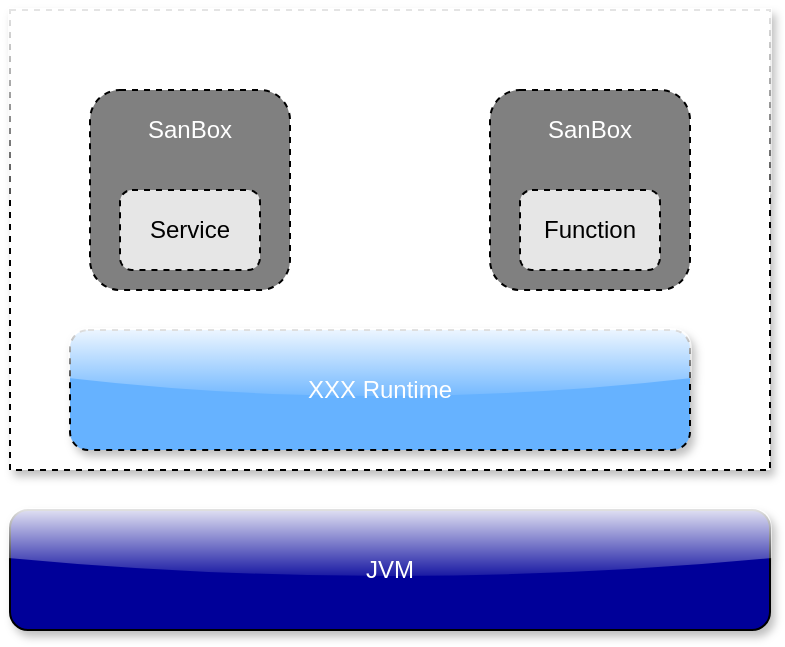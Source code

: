<mxfile version="14.6.13" type="device"><diagram id="oNk80NssX5qip0SEvnyo" name="第 1 页"><mxGraphModel dx="946" dy="642" grid="1" gridSize="10" guides="1" tooltips="1" connect="1" arrows="1" fold="1" page="1" pageScale="1" pageWidth="827" pageHeight="1169" math="0" shadow="0"><root><mxCell id="0"/><mxCell id="1" parent="0"/><mxCell id="jCI6BSvQx6N87qcY6DrS-1" value="JVM" style="rounded=1;whiteSpace=wrap;html=1;fontColor=#FFFFFF;fillColor=#000099;glass=1;shadow=1;" vertex="1" parent="1"><mxGeometry x="140" y="300" width="380" height="60" as="geometry"/></mxCell><mxCell id="jCI6BSvQx6N87qcY6DrS-3" value="" style="rounded=0;whiteSpace=wrap;html=1;shadow=1;glass=1;fontColor=#FFFFFF;gradientColor=none;fillColor=#FFFFFF;dashed=1;" vertex="1" parent="1"><mxGeometry x="140" y="50" width="380" height="230" as="geometry"/></mxCell><mxCell id="jCI6BSvQx6N87qcY6DrS-4" value="XXX Runtime" style="rounded=1;whiteSpace=wrap;html=1;shadow=1;glass=1;dashed=1;fontColor=#FFFFFF;gradientColor=none;fillColor=#66B2FF;" vertex="1" parent="1"><mxGeometry x="170" y="210" width="310" height="60" as="geometry"/></mxCell><mxCell id="jCI6BSvQx6N87qcY6DrS-5" value="" style="rounded=1;whiteSpace=wrap;html=1;shadow=0;glass=0;dashed=1;fontColor=#FFFFFF;fillColor=#808080;" vertex="1" parent="1"><mxGeometry x="180" y="90" width="100" height="100" as="geometry"/></mxCell><mxCell id="jCI6BSvQx6N87qcY6DrS-6" value="SanBox" style="text;html=1;strokeColor=none;fillColor=none;align=center;verticalAlign=middle;whiteSpace=wrap;rounded=0;shadow=1;glass=1;dashed=1;fontColor=#FFFFFF;" vertex="1" parent="1"><mxGeometry x="210" y="100" width="40" height="20" as="geometry"/></mxCell><mxCell id="jCI6BSvQx6N87qcY6DrS-7" value="Service" style="rounded=1;whiteSpace=wrap;html=1;shadow=0;glass=0;dashed=1;gradientColor=none;fillColor=#E6E6E6;" vertex="1" parent="1"><mxGeometry x="195" y="140" width="70" height="40" as="geometry"/></mxCell><mxCell id="jCI6BSvQx6N87qcY6DrS-8" value="" style="rounded=1;whiteSpace=wrap;html=1;shadow=0;glass=0;dashed=1;fontColor=#FFFFFF;fillColor=#808080;" vertex="1" parent="1"><mxGeometry x="380" y="90" width="100" height="100" as="geometry"/></mxCell><mxCell id="jCI6BSvQx6N87qcY6DrS-9" value="SanBox" style="text;html=1;strokeColor=none;fillColor=none;align=center;verticalAlign=middle;whiteSpace=wrap;rounded=0;shadow=1;glass=1;dashed=1;fontColor=#FFFFFF;" vertex="1" parent="1"><mxGeometry x="410" y="100" width="40" height="20" as="geometry"/></mxCell><mxCell id="jCI6BSvQx6N87qcY6DrS-10" value="Function" style="rounded=1;whiteSpace=wrap;html=1;shadow=0;glass=0;dashed=1;gradientColor=none;fillColor=#E6E6E6;" vertex="1" parent="1"><mxGeometry x="395" y="140" width="70" height="40" as="geometry"/></mxCell></root></mxGraphModel></diagram></mxfile>